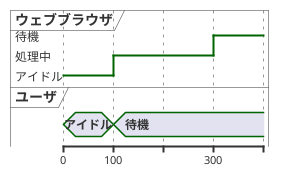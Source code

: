 @startuml
robust "ウェブブラウザ" as WB
concise "ユーザ" as WU

@0
WU is アイドル
WB is アイドル

@100
WU is 待機
WB is 処理中

@300
WB is 待機
@enduml
